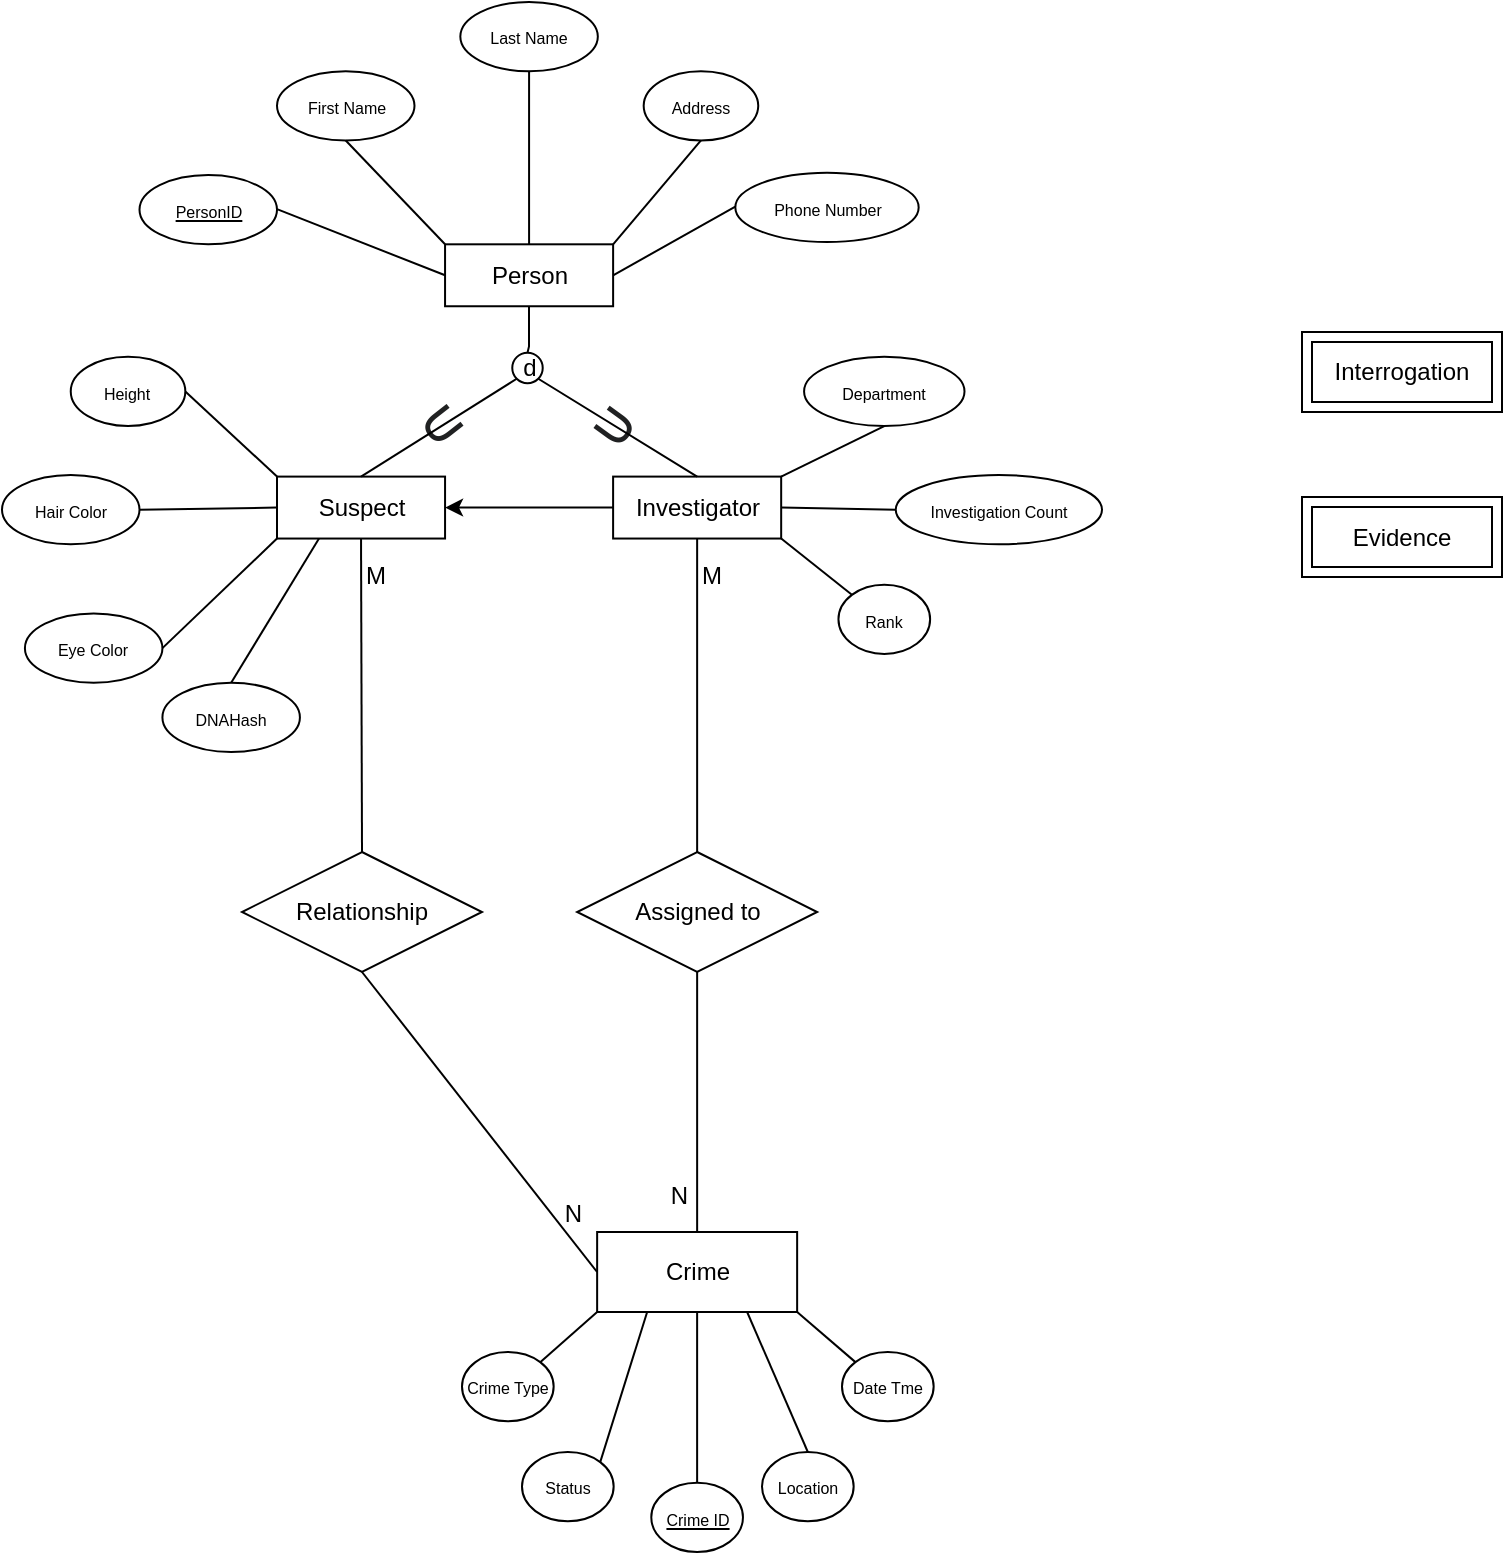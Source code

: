<mxfile version="24.8.4">
  <diagram id="R2lEEEUBdFMjLlhIrx00" name="Page-1">
    <mxGraphModel dx="1659" dy="923" grid="1" gridSize="10" guides="1" tooltips="1" connect="1" arrows="1" fold="1" page="1" pageScale="1" pageWidth="850" pageHeight="1100" math="0" shadow="0" extFonts="Permanent Marker^https://fonts.googleapis.com/css?family=Permanent+Marker">
      <root>
        <mxCell id="0" />
        <mxCell id="1" parent="0" />
        <mxCell id="z04AXw_WrLB0skWwdDPF-2" value="Crime" style="whiteSpace=wrap;html=1;align=center;" vertex="1" parent="1">
          <mxGeometry x="347.57" y="650" width="100" height="40" as="geometry" />
        </mxCell>
        <mxCell id="z04AXw_WrLB0skWwdDPF-3" value="Interrogation" style="shape=ext;margin=3;double=1;whiteSpace=wrap;html=1;align=center;" vertex="1" parent="1">
          <mxGeometry x="700" y="200" width="100" height="40" as="geometry" />
        </mxCell>
        <mxCell id="z04AXw_WrLB0skWwdDPF-4" value="Evidence" style="shape=ext;margin=3;double=1;whiteSpace=wrap;html=1;align=center;" vertex="1" parent="1">
          <mxGeometry x="700" y="282.5" width="100" height="40" as="geometry" />
        </mxCell>
        <mxCell id="z04AXw_WrLB0skWwdDPF-86" value="" style="endArrow=none;html=1;rounded=0;exitX=0.5;exitY=1;exitDx=0;exitDy=0;entryX=0.5;entryY=0;entryDx=0;entryDy=0;" edge="1" parent="1" source="z04AXw_WrLB0skWwdDPF-76" target="z04AXw_WrLB0skWwdDPF-2">
          <mxGeometry relative="1" as="geometry">
            <mxPoint x="490" y="420" as="sourcePoint" />
            <mxPoint x="650" y="420" as="targetPoint" />
          </mxGeometry>
        </mxCell>
        <mxCell id="z04AXw_WrLB0skWwdDPF-88" value="N" style="resizable=0;html=1;whiteSpace=wrap;align=right;verticalAlign=bottom;" connectable="0" vertex="1" parent="z04AXw_WrLB0skWwdDPF-86">
          <mxGeometry x="1" relative="1" as="geometry">
            <mxPoint x="-3" y="-10" as="offset" />
          </mxGeometry>
        </mxCell>
        <mxCell id="z04AXw_WrLB0skWwdDPF-74" value="" style="group" vertex="1" connectable="0" parent="1">
          <mxGeometry x="50" y="35" width="550" height="405" as="geometry" />
        </mxCell>
        <mxCell id="z04AXw_WrLB0skWwdDPF-40" value="&lt;font style=&quot;font-size: 8px;&quot;&gt;PersonID&lt;/font&gt;" style="ellipse;whiteSpace=wrap;html=1;align=center;fontStyle=4;" vertex="1" parent="z04AXw_WrLB0skWwdDPF-74">
          <mxGeometry x="68.75" y="86.538" width="68.75" height="34.615" as="geometry" />
        </mxCell>
        <mxCell id="z04AXw_WrLB0skWwdDPF-41" value="&lt;font style=&quot;font-size: 8px;&quot;&gt;First Name&lt;/font&gt;" style="ellipse;whiteSpace=wrap;html=1;align=center;" vertex="1" parent="z04AXw_WrLB0skWwdDPF-74">
          <mxGeometry x="137.5" y="34.615" width="68.75" height="34.615" as="geometry" />
        </mxCell>
        <mxCell id="z04AXw_WrLB0skWwdDPF-42" value="&lt;font style=&quot;font-size: 8px;&quot;&gt;Last Name&lt;/font&gt;" style="ellipse;whiteSpace=wrap;html=1;align=center;" vertex="1" parent="z04AXw_WrLB0skWwdDPF-74">
          <mxGeometry x="229.167" width="68.75" height="34.615" as="geometry" />
        </mxCell>
        <mxCell id="z04AXw_WrLB0skWwdDPF-43" value="&lt;font style=&quot;font-size: 8px;&quot;&gt;Address&lt;/font&gt;" style="ellipse;whiteSpace=wrap;html=1;align=center;" vertex="1" parent="z04AXw_WrLB0skWwdDPF-74">
          <mxGeometry x="320.833" y="34.615" width="57.292" height="34.615" as="geometry" />
        </mxCell>
        <mxCell id="z04AXw_WrLB0skWwdDPF-44" value="&lt;font style=&quot;font-size: 8px;&quot;&gt;Phone Number&lt;/font&gt;" style="ellipse;whiteSpace=wrap;html=1;align=center;" vertex="1" parent="z04AXw_WrLB0skWwdDPF-74">
          <mxGeometry x="366.667" y="85.385" width="91.667" height="34.615" as="geometry" />
        </mxCell>
        <mxCell id="z04AXw_WrLB0skWwdDPF-47" value="" style="endArrow=none;html=1;rounded=0;entryX=0;entryY=0.5;entryDx=0;entryDy=0;" edge="1" parent="z04AXw_WrLB0skWwdDPF-74" target="z04AXw_WrLB0skWwdDPF-1">
          <mxGeometry relative="1" as="geometry">
            <mxPoint x="137.5" y="103.569" as="sourcePoint" />
            <mxPoint x="320.833" y="103.569" as="targetPoint" />
          </mxGeometry>
        </mxCell>
        <mxCell id="z04AXw_WrLB0skWwdDPF-48" value="" style="endArrow=none;html=1;rounded=0;entryX=0;entryY=0;entryDx=0;entryDy=0;" edge="1" parent="z04AXw_WrLB0skWwdDPF-74" target="z04AXw_WrLB0skWwdDPF-1">
          <mxGeometry relative="1" as="geometry">
            <mxPoint x="171.875" y="69.231" as="sourcePoint" />
            <mxPoint x="255.521" y="101.815" as="targetPoint" />
          </mxGeometry>
        </mxCell>
        <mxCell id="z04AXw_WrLB0skWwdDPF-49" value="" style="endArrow=none;html=1;rounded=0;entryX=0.5;entryY=0;entryDx=0;entryDy=0;" edge="1" parent="z04AXw_WrLB0skWwdDPF-74" target="z04AXw_WrLB0skWwdDPF-1">
          <mxGeometry relative="1" as="geometry">
            <mxPoint x="263.542" y="34.615" as="sourcePoint" />
            <mxPoint x="312.812" y="86.538" as="targetPoint" />
          </mxGeometry>
        </mxCell>
        <mxCell id="z04AXw_WrLB0skWwdDPF-50" value="" style="endArrow=none;html=1;rounded=0;entryX=1;entryY=0;entryDx=0;entryDy=0;exitX=0.5;exitY=1;exitDx=0;exitDy=0;" edge="1" parent="z04AXw_WrLB0skWwdDPF-74" source="z04AXw_WrLB0skWwdDPF-43" target="z04AXw_WrLB0skWwdDPF-1">
          <mxGeometry relative="1" as="geometry">
            <mxPoint x="275" y="46.154" as="sourcePoint" />
            <mxPoint x="275" y="132.692" as="targetPoint" />
          </mxGeometry>
        </mxCell>
        <mxCell id="z04AXw_WrLB0skWwdDPF-52" value="&lt;span style=&quot;font-size: 8px;&quot;&gt;Rank&lt;/span&gt;" style="ellipse;whiteSpace=wrap;html=1;align=center;" vertex="1" parent="z04AXw_WrLB0skWwdDPF-74">
          <mxGeometry x="418.229" y="291.346" width="45.833" height="34.615" as="geometry" />
        </mxCell>
        <mxCell id="z04AXw_WrLB0skWwdDPF-53" value="&lt;span style=&quot;font-size: 8px;&quot;&gt;Investigation Count&lt;/span&gt;" style="ellipse;whiteSpace=wrap;html=1;align=center;" vertex="1" parent="z04AXw_WrLB0skWwdDPF-74">
          <mxGeometry x="446.875" y="236.538" width="103.125" height="34.615" as="geometry" />
        </mxCell>
        <mxCell id="z04AXw_WrLB0skWwdDPF-54" value="&lt;span style=&quot;font-size: 8px;&quot;&gt;Department&lt;/span&gt;" style="ellipse;whiteSpace=wrap;html=1;align=center;" vertex="1" parent="z04AXw_WrLB0skWwdDPF-74">
          <mxGeometry x="401.042" y="177.404" width="80.208" height="34.615" as="geometry" />
        </mxCell>
        <mxCell id="z04AXw_WrLB0skWwdDPF-56" value="" style="endArrow=none;html=1;rounded=0;entryX=1;entryY=0;entryDx=0;entryDy=0;exitX=0.5;exitY=1;exitDx=0;exitDy=0;" edge="1" parent="z04AXw_WrLB0skWwdDPF-74" source="z04AXw_WrLB0skWwdDPF-54" target="z04AXw_WrLB0skWwdDPF-6">
          <mxGeometry relative="1" as="geometry">
            <mxPoint x="442.865" y="212.019" as="sourcePoint" />
            <mxPoint x="389.583" y="236.538" as="targetPoint" />
          </mxGeometry>
        </mxCell>
        <mxCell id="z04AXw_WrLB0skWwdDPF-57" value="" style="endArrow=none;html=1;rounded=0;entryX=1;entryY=0.5;entryDx=0;entryDy=0;exitX=0;exitY=0.5;exitDx=0;exitDy=0;" edge="1" parent="z04AXw_WrLB0skWwdDPF-74" source="z04AXw_WrLB0skWwdDPF-53" target="z04AXw_WrLB0skWwdDPF-6">
          <mxGeometry relative="1" as="geometry">
            <mxPoint x="446.875" y="251.792" as="sourcePoint" />
            <mxPoint x="386.146" y="285.577" as="targetPoint" />
          </mxGeometry>
        </mxCell>
        <mxCell id="z04AXw_WrLB0skWwdDPF-58" value="" style="endArrow=none;html=1;rounded=0;exitX=0;exitY=0;exitDx=0;exitDy=0;entryX=1;entryY=1;entryDx=0;entryDy=0;" edge="1" parent="z04AXw_WrLB0skWwdDPF-74" source="z04AXw_WrLB0skWwdDPF-52" target="z04AXw_WrLB0skWwdDPF-6">
          <mxGeometry relative="1" as="geometry">
            <mxPoint x="450.312" y="234.485" as="sourcePoint" />
            <mxPoint x="389.583" y="268.846" as="targetPoint" />
          </mxGeometry>
        </mxCell>
        <mxCell id="z04AXw_WrLB0skWwdDPF-59" value="&lt;span style=&quot;font-size: 8px;&quot;&gt;Height&lt;/span&gt;" style="ellipse;whiteSpace=wrap;html=1;align=center;" vertex="1" parent="z04AXw_WrLB0skWwdDPF-74">
          <mxGeometry x="34.375" y="177.404" width="57.292" height="34.615" as="geometry" />
        </mxCell>
        <mxCell id="z04AXw_WrLB0skWwdDPF-60" value="&lt;span style=&quot;font-size: 8px;&quot;&gt;Hair Color&lt;/span&gt;" style="ellipse;whiteSpace=wrap;html=1;align=center;" vertex="1" parent="z04AXw_WrLB0skWwdDPF-74">
          <mxGeometry y="236.538" width="68.75" height="34.615" as="geometry" />
        </mxCell>
        <mxCell id="z04AXw_WrLB0skWwdDPF-61" value="&lt;span style=&quot;font-size: 8px;&quot;&gt;Eye Color&lt;/span&gt;" style="ellipse;whiteSpace=wrap;html=1;align=center;" vertex="1" parent="z04AXw_WrLB0skWwdDPF-74">
          <mxGeometry x="11.458" y="305.769" width="68.75" height="34.615" as="geometry" />
        </mxCell>
        <mxCell id="z04AXw_WrLB0skWwdDPF-62" value="&lt;span style=&quot;font-size: 8px;&quot;&gt;DNAHash&lt;/span&gt;" style="ellipse;whiteSpace=wrap;html=1;align=center;" vertex="1" parent="z04AXw_WrLB0skWwdDPF-74">
          <mxGeometry x="80.208" y="340.385" width="68.75" height="34.615" as="geometry" />
        </mxCell>
        <mxCell id="z04AXw_WrLB0skWwdDPF-63" value="" style="endArrow=none;html=1;rounded=0;exitX=0;exitY=0;exitDx=0;exitDy=0;entryX=1;entryY=0.5;entryDx=0;entryDy=0;" edge="1" parent="z04AXw_WrLB0skWwdDPF-74" source="z04AXw_WrLB0skWwdDPF-5" target="z04AXw_WrLB0skWwdDPF-59">
          <mxGeometry relative="1" as="geometry">
            <mxPoint x="120.885" y="239.712" as="sourcePoint" />
            <mxPoint x="85.365" y="212.019" as="targetPoint" />
          </mxGeometry>
        </mxCell>
        <mxCell id="z04AXw_WrLB0skWwdDPF-64" value="" style="endArrow=none;html=1;rounded=0;exitX=0;exitY=0.5;exitDx=0;exitDy=0;entryX=1;entryY=0.5;entryDx=0;entryDy=0;" edge="1" parent="z04AXw_WrLB0skWwdDPF-74" source="z04AXw_WrLB0skWwdDPF-5" target="z04AXw_WrLB0skWwdDPF-60">
          <mxGeometry relative="1" as="geometry">
            <mxPoint x="104.271" y="291.346" as="sourcePoint" />
            <mxPoint x="68.75" y="263.654" as="targetPoint" />
          </mxGeometry>
        </mxCell>
        <mxCell id="z04AXw_WrLB0skWwdDPF-65" value="" style="endArrow=none;html=1;rounded=0;exitX=0;exitY=1;exitDx=0;exitDy=0;entryX=1;entryY=0.5;entryDx=0;entryDy=0;" edge="1" parent="z04AXw_WrLB0skWwdDPF-74" source="z04AXw_WrLB0skWwdDPF-5" target="z04AXw_WrLB0skWwdDPF-61">
          <mxGeometry relative="1" as="geometry">
            <mxPoint x="148.958" y="264.231" as="sourcePoint" />
            <mxPoint x="80.208" y="265.385" as="targetPoint" />
          </mxGeometry>
        </mxCell>
        <mxCell id="z04AXw_WrLB0skWwdDPF-66" value="" style="endArrow=none;html=1;rounded=0;exitX=0.25;exitY=1;exitDx=0;exitDy=0;entryX=0.5;entryY=0;entryDx=0;entryDy=0;" edge="1" parent="z04AXw_WrLB0skWwdDPF-74" source="z04AXw_WrLB0skWwdDPF-5" target="z04AXw_WrLB0skWwdDPF-62">
          <mxGeometry relative="1" as="geometry">
            <mxPoint x="160.417" y="275.769" as="sourcePoint" />
            <mxPoint x="91.667" y="276.923" as="targetPoint" />
          </mxGeometry>
        </mxCell>
        <mxCell id="z04AXw_WrLB0skWwdDPF-38" value="&lt;span style=&quot;color: rgb(32, 33, 34); font-family: sans-serif; font-size: 29px; text-align: start; background-color: rgb(255, 255, 255);&quot;&gt;∪&lt;/span&gt;" style="text;html=1;align=center;verticalAlign=middle;whiteSpace=wrap;rounded=0;rotation=-54;" vertex="1" parent="z04AXw_WrLB0skWwdDPF-74">
          <mxGeometry x="280.347" y="199.357" width="50.417" height="23.229" as="geometry" />
        </mxCell>
        <mxCell id="z04AXw_WrLB0skWwdDPF-36" value="&lt;span style=&quot;color: rgb(32, 33, 34); font-family: sans-serif; font-size: 29px; text-align: start; background-color: rgb(255, 255, 255);&quot;&gt;∪&lt;/span&gt;" style="text;html=1;align=center;verticalAlign=middle;whiteSpace=wrap;rounded=0;rotation=52;" vertex="1" parent="z04AXw_WrLB0skWwdDPF-74">
          <mxGeometry x="196.319" y="199.357" width="50.417" height="23.229" as="geometry" />
        </mxCell>
        <mxCell id="z04AXw_WrLB0skWwdDPF-1" value="Person" style="whiteSpace=wrap;html=1;align=center;" vertex="1" parent="z04AXw_WrLB0skWwdDPF-74">
          <mxGeometry x="221.528" y="121.154" width="84.028" height="30.972" as="geometry" />
        </mxCell>
        <mxCell id="z04AXw_WrLB0skWwdDPF-5" value="Suspect" style="whiteSpace=wrap;html=1;align=center;" vertex="1" parent="z04AXw_WrLB0skWwdDPF-74">
          <mxGeometry x="137.5" y="237.298" width="84.028" height="30.972" as="geometry" />
        </mxCell>
        <mxCell id="z04AXw_WrLB0skWwdDPF-75" value="" style="edgeStyle=orthogonalEdgeStyle;rounded=0;orthogonalLoop=1;jettySize=auto;html=1;" edge="1" parent="z04AXw_WrLB0skWwdDPF-74" source="z04AXw_WrLB0skWwdDPF-6" target="z04AXw_WrLB0skWwdDPF-5">
          <mxGeometry relative="1" as="geometry" />
        </mxCell>
        <mxCell id="z04AXw_WrLB0skWwdDPF-6" value="Investigator" style="whiteSpace=wrap;html=1;align=center;" vertex="1" parent="z04AXw_WrLB0skWwdDPF-74">
          <mxGeometry x="305.556" y="237.298" width="84.028" height="30.972" as="geometry" />
        </mxCell>
        <mxCell id="z04AXw_WrLB0skWwdDPF-26" value="" style="points=[[0.145,0.145,0],[0.5,0,0],[0.855,0.145,0],[1,0.5,0],[0.855,0.855,0],[0.5,1,0],[0.145,0.855,0],[0,0.5,0]];shape=mxgraph.bpmn.event;html=1;verticalLabelPosition=bottom;labelBackgroundColor=#ffffff;verticalAlign=top;align=center;perimeter=ellipsePerimeter;outlineConnect=0;aspect=fixed;outline=standard;symbol=general;" vertex="1" parent="z04AXw_WrLB0skWwdDPF-74">
          <mxGeometry x="255.139" y="175.354" width="15.225" height="15.225" as="geometry" />
        </mxCell>
        <mxCell id="z04AXw_WrLB0skWwdDPF-27" style="edgeStyle=orthogonalEdgeStyle;rounded=0;orthogonalLoop=1;jettySize=auto;html=1;entryX=0.5;entryY=0;entryDx=0;entryDy=0;entryPerimeter=0;strokeColor=default;endArrow=none;endFill=0;" edge="1" parent="z04AXw_WrLB0skWwdDPF-74" source="z04AXw_WrLB0skWwdDPF-1" target="z04AXw_WrLB0skWwdDPF-26">
          <mxGeometry relative="1" as="geometry" />
        </mxCell>
        <mxCell id="z04AXw_WrLB0skWwdDPF-32" value="" style="endArrow=none;html=1;rounded=0;exitX=0.5;exitY=0;exitDx=0;exitDy=0;entryX=0.145;entryY=0.855;entryDx=0;entryDy=0;entryPerimeter=0;" edge="1" parent="z04AXw_WrLB0skWwdDPF-74" source="z04AXw_WrLB0skWwdDPF-5" target="z04AXw_WrLB0skWwdDPF-26">
          <mxGeometry relative="1" as="geometry">
            <mxPoint x="129.097" y="190.84" as="sourcePoint" />
            <mxPoint x="263.542" y="190.84" as="targetPoint" />
          </mxGeometry>
        </mxCell>
        <mxCell id="z04AXw_WrLB0skWwdDPF-33" value="" style="endArrow=none;html=1;rounded=0;exitX=0.5;exitY=0;exitDx=0;exitDy=0;entryX=0.855;entryY=0.855;entryDx=0;entryDy=0;entryPerimeter=0;" edge="1" parent="z04AXw_WrLB0skWwdDPF-74" source="z04AXw_WrLB0skWwdDPF-6" target="z04AXw_WrLB0skWwdDPF-26">
          <mxGeometry relative="1" as="geometry">
            <mxPoint x="187.917" y="245.04" as="sourcePoint" />
            <mxPoint x="266.062" y="196.26" as="targetPoint" />
          </mxGeometry>
        </mxCell>
        <mxCell id="z04AXw_WrLB0skWwdDPF-34" value="d" style="text;html=1;align=center;verticalAlign=middle;whiteSpace=wrap;rounded=0;" vertex="1" parent="z04AXw_WrLB0skWwdDPF-74">
          <mxGeometry x="246.736" y="177.29" width="33.611" height="11.614" as="geometry" />
        </mxCell>
        <mxCell id="z04AXw_WrLB0skWwdDPF-51" value="" style="endArrow=none;html=1;rounded=0;entryX=1;entryY=0.5;entryDx=0;entryDy=0;" edge="1" parent="z04AXw_WrLB0skWwdDPF-74" target="z04AXw_WrLB0skWwdDPF-1">
          <mxGeometry relative="1" as="geometry">
            <mxPoint x="366.667" y="102.369" as="sourcePoint" />
            <mxPoint x="366.667" y="188.908" as="targetPoint" />
          </mxGeometry>
        </mxCell>
        <mxCell id="z04AXw_WrLB0skWwdDPF-89" value="Relationship" style="shape=rhombus;perimeter=rhombusPerimeter;whiteSpace=wrap;html=1;align=center;" vertex="1" parent="1">
          <mxGeometry x="170" y="460" width="120" height="60" as="geometry" />
        </mxCell>
        <mxCell id="z04AXw_WrLB0skWwdDPF-93" value="" style="endArrow=none;html=1;rounded=0;exitX=0.5;exitY=1;exitDx=0;exitDy=0;entryX=0.5;entryY=0;entryDx=0;entryDy=0;" edge="1" parent="1" source="z04AXw_WrLB0skWwdDPF-6" target="z04AXw_WrLB0skWwdDPF-76">
          <mxGeometry relative="1" as="geometry">
            <mxPoint x="398" y="303" as="sourcePoint" />
            <mxPoint x="398" y="650" as="targetPoint" />
          </mxGeometry>
        </mxCell>
        <mxCell id="z04AXw_WrLB0skWwdDPF-94" value="M" style="resizable=0;html=1;whiteSpace=wrap;align=left;verticalAlign=bottom;" connectable="0" vertex="1" parent="z04AXw_WrLB0skWwdDPF-93">
          <mxGeometry x="-1" relative="1" as="geometry">
            <mxPoint y="27" as="offset" />
          </mxGeometry>
        </mxCell>
        <mxCell id="z04AXw_WrLB0skWwdDPF-76" value="Assigned to" style="shape=rhombus;perimeter=rhombusPerimeter;whiteSpace=wrap;html=1;align=center;" vertex="1" parent="1">
          <mxGeometry x="337.57" y="460" width="120" height="60" as="geometry" />
        </mxCell>
        <mxCell id="z04AXw_WrLB0skWwdDPF-98" value="" style="endArrow=none;html=1;rounded=0;entryX=0;entryY=0.5;entryDx=0;entryDy=0;exitX=0.5;exitY=1;exitDx=0;exitDy=0;" edge="1" parent="1" source="z04AXw_WrLB0skWwdDPF-89" target="z04AXw_WrLB0skWwdDPF-2">
          <mxGeometry relative="1" as="geometry">
            <mxPoint x="229.6" y="520" as="sourcePoint" />
            <mxPoint x="229.6" y="650" as="targetPoint" />
          </mxGeometry>
        </mxCell>
        <mxCell id="z04AXw_WrLB0skWwdDPF-99" value="N" style="resizable=0;html=1;whiteSpace=wrap;align=right;verticalAlign=bottom;" connectable="0" vertex="1" parent="z04AXw_WrLB0skWwdDPF-98">
          <mxGeometry x="1" relative="1" as="geometry">
            <mxPoint x="-6" y="-20" as="offset" />
          </mxGeometry>
        </mxCell>
        <mxCell id="z04AXw_WrLB0skWwdDPF-96" value="" style="endArrow=none;html=1;rounded=0;exitX=0.5;exitY=1;exitDx=0;exitDy=0;entryX=0.5;entryY=0;entryDx=0;entryDy=0;" edge="1" parent="1" source="z04AXw_WrLB0skWwdDPF-5" target="z04AXw_WrLB0skWwdDPF-89">
          <mxGeometry relative="1" as="geometry">
            <mxPoint x="229.11" y="303.27" as="sourcePoint" />
            <mxPoint x="229.11" y="460.27" as="targetPoint" />
          </mxGeometry>
        </mxCell>
        <mxCell id="z04AXw_WrLB0skWwdDPF-97" value="M" style="resizable=0;html=1;whiteSpace=wrap;align=left;verticalAlign=bottom;" connectable="0" vertex="1" parent="z04AXw_WrLB0skWwdDPF-96">
          <mxGeometry x="-1" relative="1" as="geometry">
            <mxPoint y="27" as="offset" />
          </mxGeometry>
        </mxCell>
        <mxCell id="z04AXw_WrLB0skWwdDPF-102" value="&lt;span style=&quot;font-size: 8px;&quot;&gt;&lt;u&gt;Crime ID&lt;/u&gt;&lt;/span&gt;" style="ellipse;whiteSpace=wrap;html=1;align=center;" vertex="1" parent="1">
          <mxGeometry x="374.649" y="775.376" width="45.833" height="34.615" as="geometry" />
        </mxCell>
        <mxCell id="z04AXw_WrLB0skWwdDPF-103" value="&lt;span style=&quot;font-size: 8px;&quot;&gt;Status&lt;/span&gt;" style="ellipse;whiteSpace=wrap;html=1;align=center;" vertex="1" parent="1">
          <mxGeometry x="309.999" y="759.996" width="45.833" height="34.615" as="geometry" />
        </mxCell>
        <mxCell id="z04AXw_WrLB0skWwdDPF-104" value="&lt;span style=&quot;font-size: 8px;&quot;&gt;Date Tme&lt;/span&gt;" style="ellipse;whiteSpace=wrap;html=1;align=center;" vertex="1" parent="1">
          <mxGeometry x="469.999" y="709.996" width="45.833" height="34.615" as="geometry" />
        </mxCell>
        <mxCell id="z04AXw_WrLB0skWwdDPF-105" value="&lt;span style=&quot;font-size: 8px;&quot;&gt;Crime Type&lt;/span&gt;" style="ellipse;whiteSpace=wrap;html=1;align=center;" vertex="1" parent="1">
          <mxGeometry x="279.999" y="709.996" width="45.833" height="34.615" as="geometry" />
        </mxCell>
        <mxCell id="z04AXw_WrLB0skWwdDPF-106" value="&lt;span style=&quot;font-size: 8px;&quot;&gt;Location&lt;/span&gt;" style="ellipse;whiteSpace=wrap;html=1;align=center;" vertex="1" parent="1">
          <mxGeometry x="429.999" y="759.996" width="45.833" height="34.615" as="geometry" />
        </mxCell>
        <mxCell id="z04AXw_WrLB0skWwdDPF-107" value="" style="endArrow=none;html=1;rounded=0;exitX=0;exitY=0;exitDx=0;exitDy=0;entryX=1;entryY=1;entryDx=0;entryDy=0;" edge="1" parent="1" source="z04AXw_WrLB0skWwdDPF-104" target="z04AXw_WrLB0skWwdDPF-2">
          <mxGeometry relative="1" as="geometry">
            <mxPoint x="465" y="720" as="sourcePoint" />
            <mxPoint x="430" y="692" as="targetPoint" />
          </mxGeometry>
        </mxCell>
        <mxCell id="z04AXw_WrLB0skWwdDPF-109" value="" style="endArrow=none;html=1;rounded=0;exitX=0.5;exitY=0;exitDx=0;exitDy=0;entryX=0.75;entryY=1;entryDx=0;entryDy=0;" edge="1" parent="1" source="z04AXw_WrLB0skWwdDPF-106" target="z04AXw_WrLB0skWwdDPF-2">
          <mxGeometry relative="1" as="geometry">
            <mxPoint x="477" y="735" as="sourcePoint" />
            <mxPoint x="458" y="700" as="targetPoint" />
          </mxGeometry>
        </mxCell>
        <mxCell id="z04AXw_WrLB0skWwdDPF-110" value="" style="endArrow=none;html=1;rounded=0;exitX=0.5;exitY=0;exitDx=0;exitDy=0;entryX=0.5;entryY=1;entryDx=0;entryDy=0;" edge="1" parent="1" source="z04AXw_WrLB0skWwdDPF-102" target="z04AXw_WrLB0skWwdDPF-2">
          <mxGeometry relative="1" as="geometry">
            <mxPoint x="487" y="745" as="sourcePoint" />
            <mxPoint x="468" y="710" as="targetPoint" />
          </mxGeometry>
        </mxCell>
        <mxCell id="z04AXw_WrLB0skWwdDPF-111" value="" style="endArrow=none;html=1;rounded=0;exitX=1;exitY=0;exitDx=0;exitDy=0;entryX=0.25;entryY=1;entryDx=0;entryDy=0;" edge="1" parent="1" source="z04AXw_WrLB0skWwdDPF-103" target="z04AXw_WrLB0skWwdDPF-2">
          <mxGeometry relative="1" as="geometry">
            <mxPoint x="497" y="755" as="sourcePoint" />
            <mxPoint x="478" y="720" as="targetPoint" />
          </mxGeometry>
        </mxCell>
        <mxCell id="z04AXw_WrLB0skWwdDPF-112" value="" style="endArrow=none;html=1;rounded=0;exitX=1;exitY=0;exitDx=0;exitDy=0;entryX=0;entryY=1;entryDx=0;entryDy=0;" edge="1" parent="1" source="z04AXw_WrLB0skWwdDPF-105" target="z04AXw_WrLB0skWwdDPF-2">
          <mxGeometry relative="1" as="geometry">
            <mxPoint x="507" y="765" as="sourcePoint" />
            <mxPoint x="488" y="730" as="targetPoint" />
          </mxGeometry>
        </mxCell>
      </root>
    </mxGraphModel>
  </diagram>
</mxfile>
